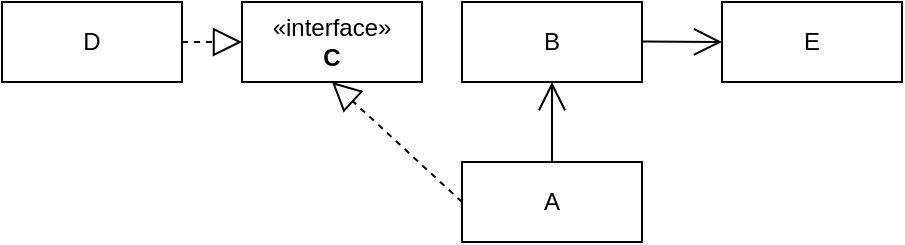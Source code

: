 <mxfile version="25.0.3" pages="5">
  <diagram name="第 1 页" id="Sv9o-haVF2R7CprZ8iuV">
    <mxGraphModel dx="500" dy="311" grid="1" gridSize="10" guides="1" tooltips="1" connect="1" arrows="1" fold="1" page="1" pageScale="1" pageWidth="827" pageHeight="1169" math="0" shadow="0">
      <root>
        <mxCell id="0" />
        <mxCell id="1" parent="0" />
        <mxCell id="qvFZHB3GP7LvdW-2bCcP-1" value="A" style="html=1;whiteSpace=wrap;" vertex="1" parent="1">
          <mxGeometry x="360" y="260" width="90" height="40" as="geometry" />
        </mxCell>
        <mxCell id="qvFZHB3GP7LvdW-2bCcP-2" value="B" style="html=1;whiteSpace=wrap;" vertex="1" parent="1">
          <mxGeometry x="360" y="180" width="90" height="40" as="geometry" />
        </mxCell>
        <mxCell id="qvFZHB3GP7LvdW-2bCcP-4" value="D" style="html=1;whiteSpace=wrap;" vertex="1" parent="1">
          <mxGeometry x="130" y="180" width="90" height="40" as="geometry" />
        </mxCell>
        <mxCell id="qvFZHB3GP7LvdW-2bCcP-5" value="E" style="html=1;whiteSpace=wrap;" vertex="1" parent="1">
          <mxGeometry x="490" y="180" width="90" height="40" as="geometry" />
        </mxCell>
        <mxCell id="qvFZHB3GP7LvdW-2bCcP-6" value="" style="endArrow=open;endFill=1;endSize=12;html=1;rounded=0;exitX=0.5;exitY=0;exitDx=0;exitDy=0;entryX=0.5;entryY=1;entryDx=0;entryDy=0;" edge="1" parent="1" source="qvFZHB3GP7LvdW-2bCcP-1" target="qvFZHB3GP7LvdW-2bCcP-2">
          <mxGeometry width="160" relative="1" as="geometry">
            <mxPoint x="400" y="290" as="sourcePoint" />
            <mxPoint x="560" y="290" as="targetPoint" />
          </mxGeometry>
        </mxCell>
        <mxCell id="qvFZHB3GP7LvdW-2bCcP-9" value="«interface»&lt;br&gt;&lt;b&gt;C&lt;/b&gt;" style="html=1;whiteSpace=wrap;" vertex="1" parent="1">
          <mxGeometry x="250" y="180" width="90" height="40" as="geometry" />
        </mxCell>
        <mxCell id="qvFZHB3GP7LvdW-2bCcP-13" value="" style="endArrow=block;dashed=1;endFill=0;endSize=12;html=1;rounded=0;exitX=0;exitY=0.5;exitDx=0;exitDy=0;entryX=0.5;entryY=1;entryDx=0;entryDy=0;" edge="1" parent="1" source="qvFZHB3GP7LvdW-2bCcP-1" target="qvFZHB3GP7LvdW-2bCcP-9">
          <mxGeometry width="160" relative="1" as="geometry">
            <mxPoint x="370" y="290" as="sourcePoint" />
            <mxPoint x="530" y="290" as="targetPoint" />
          </mxGeometry>
        </mxCell>
        <mxCell id="qvFZHB3GP7LvdW-2bCcP-14" value="" style="endArrow=block;dashed=1;endFill=0;endSize=12;html=1;rounded=0;exitX=1;exitY=0.5;exitDx=0;exitDy=0;entryX=0;entryY=0.5;entryDx=0;entryDy=0;" edge="1" parent="1" source="qvFZHB3GP7LvdW-2bCcP-4" target="qvFZHB3GP7LvdW-2bCcP-9">
          <mxGeometry width="160" relative="1" as="geometry">
            <mxPoint x="310" y="290" as="sourcePoint" />
            <mxPoint x="470" y="290" as="targetPoint" />
          </mxGeometry>
        </mxCell>
        <mxCell id="uqn-X65x__MZn0ZDA7uv-1" value="" style="endArrow=open;endFill=1;endSize=12;html=1;rounded=0;" edge="1" parent="1">
          <mxGeometry width="160" relative="1" as="geometry">
            <mxPoint x="450" y="199.76" as="sourcePoint" />
            <mxPoint x="490" y="200" as="targetPoint" />
          </mxGeometry>
        </mxCell>
      </root>
    </mxGraphModel>
  </diagram>
  <diagram id="Yasw_smFAlLCrIBk8Tur" name="第 2 页">
    <mxGraphModel dx="875" dy="544" grid="1" gridSize="10" guides="1" tooltips="1" connect="1" arrows="1" fold="1" page="1" pageScale="1" pageWidth="827" pageHeight="1169" math="0" shadow="0">
      <root>
        <mxCell id="0" />
        <mxCell id="1" parent="0" />
        <mxCell id="do8Joph9C25-5lorL9P2-1" value="CargoPlane" style="html=1;whiteSpace=wrap;" vertex="1" parent="1">
          <mxGeometry x="50" y="220" width="100" height="40" as="geometry" />
        </mxCell>
        <mxCell id="do8Joph9C25-5lorL9P2-2" value="Pallet" style="html=1;whiteSpace=wrap;" vertex="1" parent="1">
          <mxGeometry x="210" y="220" width="100" height="40" as="geometry" />
        </mxCell>
        <mxCell id="do8Joph9C25-5lorL9P2-3" value="Box" style="html=1;whiteSpace=wrap;" vertex="1" parent="1">
          <mxGeometry x="370" y="220" width="100" height="40" as="geometry" />
        </mxCell>
        <mxCell id="do8Joph9C25-5lorL9P2-4" value="Item" style="html=1;whiteSpace=wrap;" vertex="1" parent="1">
          <mxGeometry x="530" y="220" width="100" height="40" as="geometry" />
        </mxCell>
        <mxCell id="do8Joph9C25-5lorL9P2-7" value="" style="endArrow=diamondThin;endFill=0;endSize=24;html=1;rounded=0;entryX=1;entryY=0.5;entryDx=0;entryDy=0;exitX=0;exitY=0.5;exitDx=0;exitDy=0;" edge="1" parent="1" source="do8Joph9C25-5lorL9P2-2" target="do8Joph9C25-5lorL9P2-1">
          <mxGeometry width="160" relative="1" as="geometry">
            <mxPoint x="290" y="249.17" as="sourcePoint" />
            <mxPoint x="450" y="249.17" as="targetPoint" />
          </mxGeometry>
        </mxCell>
        <mxCell id="do8Joph9C25-5lorL9P2-9" value="" style="endArrow=diamondThin;endFill=0;endSize=24;html=1;rounded=0;entryX=1;entryY=0.5;entryDx=0;entryDy=0;exitX=0;exitY=0.5;exitDx=0;exitDy=0;" edge="1" parent="1">
          <mxGeometry width="160" relative="1" as="geometry">
            <mxPoint x="370" y="239.58" as="sourcePoint" />
            <mxPoint x="310" y="239.58" as="targetPoint" />
          </mxGeometry>
        </mxCell>
        <mxCell id="do8Joph9C25-5lorL9P2-10" value="" style="endArrow=open;html=1;endSize=12;startArrow=diamondThin;startSize=14;startFill=0;edgeStyle=orthogonalEdgeStyle;align=left;verticalAlign=bottom;rounded=0;" edge="1" parent="1">
          <mxGeometry x="-1" y="3" relative="1" as="geometry">
            <mxPoint x="470" y="239.58" as="sourcePoint" />
            <mxPoint x="530" y="240" as="targetPoint" />
          </mxGeometry>
        </mxCell>
        <mxCell id="yqrc-gmdzIxxFGoob4UQ-3" value="(1..*)" style="edgeLabel;html=1;align=center;verticalAlign=middle;resizable=0;points=[];" vertex="1" connectable="0" parent="do8Joph9C25-5lorL9P2-10">
          <mxGeometry x="-0.965" y="16" relative="1" as="geometry">
            <mxPoint x="9" y="-4" as="offset" />
          </mxGeometry>
        </mxCell>
        <mxCell id="do8Joph9C25-5lorL9P2-11" value="Part" style="html=1;whiteSpace=wrap;" vertex="1" parent="1">
          <mxGeometry x="50" y="310" width="100" height="40" as="geometry" />
        </mxCell>
        <mxCell id="yqrc-gmdzIxxFGoob4UQ-1" value="(0..*)" style="text;html=1;align=center;verticalAlign=middle;resizable=0;points=[];autosize=1;strokeColor=none;fillColor=none;" vertex="1" parent="1">
          <mxGeometry x="140" y="208" width="50" height="30" as="geometry" />
        </mxCell>
        <mxCell id="yqrc-gmdzIxxFGoob4UQ-2" value="(0..*)" style="text;html=1;align=center;verticalAlign=middle;resizable=0;points=[];autosize=1;strokeColor=none;fillColor=none;" vertex="1" parent="1">
          <mxGeometry x="300" y="200" width="50" height="30" as="geometry" />
        </mxCell>
        <mxCell id="yqrc-gmdzIxxFGoob4UQ-5" value="&lt;span style=&quot;text-align: center;&quot;&gt;(1..*)&lt;/span&gt;" style="endArrow=open;html=1;endSize=12;startArrow=diamondThin;startSize=14;startFill=1;edgeStyle=orthogonalEdgeStyle;align=left;verticalAlign=bottom;rounded=0;exitX=0.5;exitY=1;exitDx=0;exitDy=0;entryX=0.5;entryY=0;entryDx=0;entryDy=0;" edge="1" parent="1" source="do8Joph9C25-5lorL9P2-1" target="do8Joph9C25-5lorL9P2-11">
          <mxGeometry x="-1" y="3" relative="1" as="geometry">
            <mxPoint x="310" y="320" as="sourcePoint" />
            <mxPoint x="100" y="300" as="targetPoint" />
            <Array as="points" />
          </mxGeometry>
        </mxCell>
        <mxCell id="yqrc-gmdzIxxFGoob4UQ-6" value="part number" style="text;html=1;align=center;verticalAlign=middle;resizable=0;points=[];autosize=1;strokeColor=none;fillColor=none;" vertex="1" parent="1">
          <mxGeometry x="455" y="238" width="90" height="30" as="geometry" />
        </mxCell>
      </root>
    </mxGraphModel>
  </diagram>
  <diagram id="J0GUND8_NFLsN2NMe5Oh" name="第 3 页">
    <mxGraphModel dx="724" dy="450" grid="1" gridSize="10" guides="1" tooltips="1" connect="1" arrows="1" fold="1" page="1" pageScale="1" pageWidth="827" pageHeight="1169" math="0" shadow="0">
      <root>
        <mxCell id="0" />
        <mxCell id="1" parent="0" />
        <mxCell id="eyrtP7PWx2iI0cR7Nu4C-2" value="University" style="html=1;whiteSpace=wrap;" vertex="1" parent="1">
          <mxGeometry x="314" y="260" width="100" height="50" as="geometry" />
        </mxCell>
        <mxCell id="eyrtP7PWx2iI0cR7Nu4C-3" value="Unit" style="html=1;whiteSpace=wrap;" vertex="1" parent="1">
          <mxGeometry x="314" y="360" width="100" height="50" as="geometry" />
        </mxCell>
        <mxCell id="eyrtP7PWx2iI0cR7Nu4C-4" value="AddressBook" style="html=1;whiteSpace=wrap;" vertex="1" parent="1">
          <mxGeometry x="314" y="460" width="100" height="50" as="geometry" />
        </mxCell>
        <mxCell id="b41cEDTIarg4n9Pjkb47-9" value="" style="endArrow=diamondThin;endFill=1;endSize=24;html=1;rounded=0;exitX=0.5;exitY=0;exitDx=0;exitDy=0;" edge="1" parent="1" source="eyrtP7PWx2iI0cR7Nu4C-4" target="eyrtP7PWx2iI0cR7Nu4C-3">
          <mxGeometry width="160" relative="1" as="geometry">
            <mxPoint x="300" y="400" as="sourcePoint" />
            <mxPoint x="460" y="400" as="targetPoint" />
          </mxGeometry>
        </mxCell>
        <mxCell id="b41cEDTIarg4n9Pjkb47-11" value="" style="endArrow=diamondThin;endFill=1;endSize=24;html=1;rounded=0;exitX=0.5;exitY=0;exitDx=0;exitDy=0;" edge="1" parent="1">
          <mxGeometry width="160" relative="1" as="geometry">
            <mxPoint x="363.66" y="360" as="sourcePoint" />
            <mxPoint x="363.66" y="310" as="targetPoint" />
          </mxGeometry>
        </mxCell>
        <mxCell id="b41cEDTIarg4n9Pjkb47-12" value="(1..*)" style="text;html=1;align=center;verticalAlign=middle;resizable=0;points=[];autosize=1;strokeColor=none;fillColor=none;" vertex="1" parent="1">
          <mxGeometry x="364" y="310" width="50" height="30" as="geometry" />
        </mxCell>
        <mxCell id="b41cEDTIarg4n9Pjkb47-13" value="(1..1)" style="text;html=1;align=center;verticalAlign=middle;resizable=0;points=[];autosize=1;strokeColor=none;fillColor=none;" vertex="1" parent="1">
          <mxGeometry x="364" y="408" width="50" height="30" as="geometry" />
        </mxCell>
        <mxCell id="aVzruIwpDYPAywvHVLfk-1" value="(0..*)" style="endArrow=open;html=1;endSize=12;startArrow=diamondThin;startSize=14;startFill=0;edgeStyle=orthogonalEdgeStyle;align=left;verticalAlign=bottom;rounded=0;" edge="1" parent="1">
          <mxGeometry x="-1" y="3" relative="1" as="geometry">
            <mxPoint x="414" y="390" as="sourcePoint" />
            <mxPoint x="470" y="390" as="targetPoint" />
          </mxGeometry>
        </mxCell>
        <mxCell id="aVzruIwpDYPAywvHVLfk-2" value="[ Faculty | Student | Staff ]" style="text;html=1;align=center;verticalAlign=middle;resizable=0;points=[];autosize=1;strokeColor=none;fillColor=none;" vertex="1" parent="1">
          <mxGeometry x="470" y="370" width="160" height="30" as="geometry" />
        </mxCell>
        <mxCell id="aVzruIwpDYPAywvHVLfk-3" value="(0..*)" style="endArrow=open;html=1;endSize=12;startArrow=diamondThin;startSize=14;startFill=0;edgeStyle=orthogonalEdgeStyle;align=left;verticalAlign=bottom;rounded=0;" edge="1" parent="1">
          <mxGeometry x="-1" y="3" relative="1" as="geometry">
            <mxPoint x="414" y="484.66" as="sourcePoint" />
            <mxPoint x="470" y="484.66" as="targetPoint" />
          </mxGeometry>
        </mxCell>
        <mxCell id="aVzruIwpDYPAywvHVLfk-4" value="Entry" style="text;html=1;align=center;verticalAlign=middle;resizable=0;points=[];autosize=1;strokeColor=none;fillColor=none;" vertex="1" parent="1">
          <mxGeometry x="470" y="470" width="50" height="30" as="geometry" />
        </mxCell>
        <mxCell id="aVzruIwpDYPAywvHVLfk-5" value="&lt;div&gt;Entry&amp;nbsp; ── (search by lastName or UniversityId)&lt;/div&gt;&lt;div&gt;&lt;br&gt;&lt;/div&gt;" style="text;html=1;align=center;verticalAlign=middle;resizable=0;points=[];autosize=1;strokeColor=none;fillColor=none;" vertex="1" parent="1">
          <mxGeometry x="450" y="510" width="270" height="40" as="geometry" />
        </mxCell>
        <mxCell id="aVzruIwpDYPAywvHVLfk-6" value="Faculty" style="text;html=1;align=center;verticalAlign=middle;resizable=0;points=[];autosize=1;strokeColor=none;fillColor=none;" vertex="1" parent="1">
          <mxGeometry x="220" y="558" width="60" height="30" as="geometry" />
        </mxCell>
        <mxCell id="fpHqNAd6Dff4wvSHIraU-1" value="" style="endArrow=block;dashed=1;endFill=0;endSize=12;html=1;rounded=0;exitX=0.966;exitY=0.598;exitDx=0;exitDy=0;exitPerimeter=0;" edge="1" parent="1" target="fpHqNAd6Dff4wvSHIraU-2">
          <mxGeometry width="160" relative="1" as="geometry">
            <mxPoint x="280.0" y="572.66" as="sourcePoint" />
            <mxPoint x="322.04" y="572.72" as="targetPoint" />
          </mxGeometry>
        </mxCell>
        <mxCell id="fpHqNAd6Dff4wvSHIraU-2" value="Student" style="text;html=1;align=center;verticalAlign=middle;resizable=0;points=[];autosize=1;strokeColor=none;fillColor=none;" vertex="1" parent="1">
          <mxGeometry x="334" y="558" width="60" height="30" as="geometry" />
        </mxCell>
        <mxCell id="fpHqNAd6Dff4wvSHIraU-3" value="(0..*)" style="text;whiteSpace=wrap;html=1;" vertex="1" parent="1">
          <mxGeometry x="280" y="548" width="60" height="40" as="geometry" />
        </mxCell>
      </root>
    </mxGraphModel>
  </diagram>
  <diagram id="gBCHvxULvK8HAyGwh64l" name="第 4 页">
    <mxGraphModel dx="1994" dy="726" grid="1" gridSize="10" guides="1" tooltips="1" connect="1" arrows="1" fold="1" page="1" pageScale="1" pageWidth="827" pageHeight="1169" math="0" shadow="0">
      <root>
        <mxCell id="0" />
        <mxCell id="1" parent="0" />
        <mxCell id="TaatviVAItFqC_jSMe_Q-2" value="Animal" style="swimlane;fontStyle=0;childLayout=stackLayout;horizontal=1;startSize=26;fillColor=none;horizontalStack=0;resizeParent=1;resizeParentMax=0;resizeLast=0;collapsible=1;marginBottom=0;whiteSpace=wrap;html=1;" vertex="1" parent="1">
          <mxGeometry x="340" y="120" width="140" height="104" as="geometry" />
        </mxCell>
        <mxCell id="TaatviVAItFqC_jSMe_Q-3" value="sleep()" style="text;strokeColor=none;fillColor=none;align=left;verticalAlign=top;spacingLeft=4;spacingRight=4;overflow=hidden;rotatable=0;points=[[0,0.5],[1,0.5]];portConstraint=eastwest;whiteSpace=wrap;html=1;" vertex="1" parent="TaatviVAItFqC_jSMe_Q-2">
          <mxGeometry y="26" width="140" height="26" as="geometry" />
        </mxCell>
        <mxCell id="TaatviVAItFqC_jSMe_Q-4" value="play()" style="text;strokeColor=none;fillColor=none;align=left;verticalAlign=top;spacingLeft=4;spacingRight=4;overflow=hidden;rotatable=0;points=[[0,0.5],[1,0.5]];portConstraint=eastwest;whiteSpace=wrap;html=1;" vertex="1" parent="TaatviVAItFqC_jSMe_Q-2">
          <mxGeometry y="52" width="140" height="26" as="geometry" />
        </mxCell>
        <mxCell id="TaatviVAItFqC_jSMe_Q-5" value="takeForWalk()" style="text;strokeColor=none;fillColor=none;align=left;verticalAlign=top;spacingLeft=4;spacingRight=4;overflow=hidden;rotatable=0;points=[[0,0.5],[1,0.5]];portConstraint=eastwest;whiteSpace=wrap;html=1;" vertex="1" parent="TaatviVAItFqC_jSMe_Q-2">
          <mxGeometry y="78" width="140" height="26" as="geometry" />
        </mxCell>
        <mxCell id="TaatviVAItFqC_jSMe_Q-6" value="Pachyderm" style="swimlane;fontStyle=0;childLayout=stackLayout;horizontal=1;startSize=26;fillColor=none;horizontalStack=0;resizeParent=1;resizeParentMax=0;resizeLast=0;collapsible=1;marginBottom=0;whiteSpace=wrap;html=1;" vertex="1" parent="1">
          <mxGeometry x="130" y="280" width="140" height="52" as="geometry" />
        </mxCell>
        <mxCell id="TaatviVAItFqC_jSMe_Q-7" value="roam()" style="text;strokeColor=none;fillColor=none;align=left;verticalAlign=top;spacingLeft=4;spacingRight=4;overflow=hidden;rotatable=0;points=[[0,0.5],[1,0.5]];portConstraint=eastwest;whiteSpace=wrap;html=1;" vertex="1" parent="TaatviVAItFqC_jSMe_Q-6">
          <mxGeometry y="26" width="140" height="26" as="geometry" />
        </mxCell>
        <mxCell id="TaatviVAItFqC_jSMe_Q-10" value="Feline" style="swimlane;fontStyle=0;childLayout=stackLayout;horizontal=1;startSize=26;fillColor=none;horizontalStack=0;resizeParent=1;resizeParentMax=0;resizeLast=0;collapsible=1;marginBottom=0;whiteSpace=wrap;html=1;" vertex="1" parent="1">
          <mxGeometry x="340" y="280" width="140" height="52" as="geometry" />
        </mxCell>
        <mxCell id="TaatviVAItFqC_jSMe_Q-11" value="roam()" style="text;strokeColor=none;fillColor=none;align=left;verticalAlign=top;spacingLeft=4;spacingRight=4;overflow=hidden;rotatable=0;points=[[0,0.5],[1,0.5]];portConstraint=eastwest;whiteSpace=wrap;html=1;" vertex="1" parent="TaatviVAItFqC_jSMe_Q-10">
          <mxGeometry y="26" width="140" height="26" as="geometry" />
        </mxCell>
        <mxCell id="TaatviVAItFqC_jSMe_Q-12" value="Canine" style="swimlane;fontStyle=0;childLayout=stackLayout;horizontal=1;startSize=26;fillColor=none;horizontalStack=0;resizeParent=1;resizeParentMax=0;resizeLast=0;collapsible=1;marginBottom=0;whiteSpace=wrap;html=1;" vertex="1" parent="1">
          <mxGeometry x="590" y="280" width="140" height="52" as="geometry" />
        </mxCell>
        <mxCell id="TaatviVAItFqC_jSMe_Q-13" value="roam()" style="text;strokeColor=none;fillColor=none;align=left;verticalAlign=top;spacingLeft=4;spacingRight=4;overflow=hidden;rotatable=0;points=[[0,0.5],[1,0.5]];portConstraint=eastwest;whiteSpace=wrap;html=1;" vertex="1" parent="TaatviVAItFqC_jSMe_Q-12">
          <mxGeometry y="26" width="140" height="26" as="geometry" />
        </mxCell>
        <mxCell id="HFvrydmGuC6GJipbI0SV-1" value="" style="endArrow=open;endFill=1;endSize=12;html=1;rounded=0;exitX=0.44;exitY=-0.027;exitDx=0;exitDy=0;exitPerimeter=0;entryX=0.38;entryY=1.008;entryDx=0;entryDy=0;entryPerimeter=0;" edge="1" parent="1" source="TaatviVAItFqC_jSMe_Q-6" target="TaatviVAItFqC_jSMe_Q-5">
          <mxGeometry width="160" relative="1" as="geometry">
            <mxPoint x="330" y="340" as="sourcePoint" />
            <mxPoint x="490" y="340" as="targetPoint" />
          </mxGeometry>
        </mxCell>
        <mxCell id="HFvrydmGuC6GJipbI0SV-3" value="" style="endArrow=open;endFill=1;endSize=12;html=1;rounded=0;exitX=0.5;exitY=0;exitDx=0;exitDy=0;entryX=0.5;entryY=0.977;entryDx=0;entryDy=0;entryPerimeter=0;" edge="1" parent="1" source="TaatviVAItFqC_jSMe_Q-10" target="TaatviVAItFqC_jSMe_Q-5">
          <mxGeometry width="160" relative="1" as="geometry">
            <mxPoint x="330" y="340" as="sourcePoint" />
            <mxPoint x="490" y="340" as="targetPoint" />
          </mxGeometry>
        </mxCell>
        <mxCell id="HFvrydmGuC6GJipbI0SV-4" value="" style="endArrow=open;endFill=1;endSize=12;html=1;rounded=0;exitX=0.5;exitY=0;exitDx=0;exitDy=0;entryX=0.557;entryY=1.038;entryDx=0;entryDy=0;entryPerimeter=0;" edge="1" parent="1" source="TaatviVAItFqC_jSMe_Q-12" target="TaatviVAItFqC_jSMe_Q-5">
          <mxGeometry width="160" relative="1" as="geometry">
            <mxPoint x="330" y="340" as="sourcePoint" />
            <mxPoint x="490" y="340" as="targetPoint" />
          </mxGeometry>
        </mxCell>
        <mxCell id="HFvrydmGuC6GJipbI0SV-5" value="Hippo" style="swimlane;fontStyle=0;childLayout=stackLayout;horizontal=1;startSize=26;fillColor=none;horizontalStack=0;resizeParent=1;resizeParentMax=0;resizeLast=0;collapsible=1;marginBottom=0;whiteSpace=wrap;html=1;" vertex="1" parent="1">
          <mxGeometry x="-60" y="390" width="140" height="52" as="geometry" />
        </mxCell>
        <mxCell id="HFvrydmGuC6GJipbI0SV-6" value="makeNoise()" style="text;strokeColor=none;fillColor=none;align=left;verticalAlign=top;spacingLeft=4;spacingRight=4;overflow=hidden;rotatable=0;points=[[0,0.5],[1,0.5]];portConstraint=eastwest;whiteSpace=wrap;html=1;" vertex="1" parent="HFvrydmGuC6GJipbI0SV-5">
          <mxGeometry y="26" width="140" height="26" as="geometry" />
        </mxCell>
        <mxCell id="HFvrydmGuC6GJipbI0SV-9" value="Elephant" style="swimlane;fontStyle=0;childLayout=stackLayout;horizontal=1;startSize=26;fillColor=none;horizontalStack=0;resizeParent=1;resizeParentMax=0;resizeLast=0;collapsible=1;marginBottom=0;whiteSpace=wrap;html=1;" vertex="1" parent="1">
          <mxGeometry x="10" y="480" width="140" height="52" as="geometry" />
        </mxCell>
        <mxCell id="HFvrydmGuC6GJipbI0SV-10" value="makeNoise()" style="text;strokeColor=none;fillColor=none;align=left;verticalAlign=top;spacingLeft=4;spacingRight=4;overflow=hidden;rotatable=0;points=[[0,0.5],[1,0.5]];portConstraint=eastwest;whiteSpace=wrap;html=1;" vertex="1" parent="HFvrydmGuC6GJipbI0SV-9">
          <mxGeometry y="26" width="140" height="26" as="geometry" />
        </mxCell>
        <mxCell id="HFvrydmGuC6GJipbI0SV-11" value="Rhino" style="swimlane;fontStyle=0;childLayout=stackLayout;horizontal=1;startSize=26;fillColor=none;horizontalStack=0;resizeParent=1;resizeParentMax=0;resizeLast=0;collapsible=1;marginBottom=0;whiteSpace=wrap;html=1;" vertex="1" parent="1">
          <mxGeometry x="150" y="410" width="140" height="52" as="geometry" />
        </mxCell>
        <mxCell id="HFvrydmGuC6GJipbI0SV-12" value="makeNoise()" style="text;strokeColor=none;fillColor=none;align=left;verticalAlign=top;spacingLeft=4;spacingRight=4;overflow=hidden;rotatable=0;points=[[0,0.5],[1,0.5]];portConstraint=eastwest;whiteSpace=wrap;html=1;" vertex="1" parent="HFvrydmGuC6GJipbI0SV-11">
          <mxGeometry y="26" width="140" height="26" as="geometry" />
        </mxCell>
        <mxCell id="HFvrydmGuC6GJipbI0SV-13" value="" style="endArrow=open;endFill=1;endSize=12;html=1;rounded=0;exitX=0.45;exitY=-0.05;exitDx=0;exitDy=0;exitPerimeter=0;entryX=0.424;entryY=1.162;entryDx=0;entryDy=0;entryPerimeter=0;" edge="1" parent="1" source="HFvrydmGuC6GJipbI0SV-5" target="TaatviVAItFqC_jSMe_Q-7">
          <mxGeometry width="160" relative="1" as="geometry">
            <mxPoint x="330" y="340" as="sourcePoint" />
            <mxPoint x="490" y="340" as="targetPoint" />
          </mxGeometry>
        </mxCell>
        <mxCell id="HFvrydmGuC6GJipbI0SV-14" value="" style="endArrow=open;endFill=1;endSize=12;html=1;rounded=0;exitX=0.5;exitY=0;exitDx=0;exitDy=0;entryX=0.419;entryY=0.854;entryDx=0;entryDy=0;entryPerimeter=0;" edge="1" parent="1" source="HFvrydmGuC6GJipbI0SV-9" target="TaatviVAItFqC_jSMe_Q-7">
          <mxGeometry width="160" relative="1" as="geometry">
            <mxPoint x="330" y="340" as="sourcePoint" />
            <mxPoint x="180" y="340" as="targetPoint" />
          </mxGeometry>
        </mxCell>
        <mxCell id="HFvrydmGuC6GJipbI0SV-15" value="" style="endArrow=open;endFill=1;endSize=12;html=1;rounded=0;exitX=0.396;exitY=-0.035;exitDx=0;exitDy=0;exitPerimeter=0;" edge="1" parent="1" source="HFvrydmGuC6GJipbI0SV-11">
          <mxGeometry width="160" relative="1" as="geometry">
            <mxPoint x="330" y="340" as="sourcePoint" />
            <mxPoint x="190" y="330" as="targetPoint" />
          </mxGeometry>
        </mxCell>
        <mxCell id="HFvrydmGuC6GJipbI0SV-16" value="Tiger" style="swimlane;fontStyle=0;childLayout=stackLayout;horizontal=1;startSize=26;fillColor=none;horizontalStack=0;resizeParent=1;resizeParentMax=0;resizeLast=0;collapsible=1;marginBottom=0;whiteSpace=wrap;html=1;" vertex="1" parent="1">
          <mxGeometry x="260" y="490" width="140" height="52" as="geometry" />
        </mxCell>
        <mxCell id="HFvrydmGuC6GJipbI0SV-17" value="makeNoise()" style="text;strokeColor=none;fillColor=none;align=left;verticalAlign=top;spacingLeft=4;spacingRight=4;overflow=hidden;rotatable=0;points=[[0,0.5],[1,0.5]];portConstraint=eastwest;whiteSpace=wrap;html=1;" vertex="1" parent="HFvrydmGuC6GJipbI0SV-16">
          <mxGeometry y="26" width="140" height="26" as="geometry" />
        </mxCell>
        <mxCell id="HFvrydmGuC6GJipbI0SV-18" value="Lion" style="swimlane;fontStyle=0;childLayout=stackLayout;horizontal=1;startSize=26;fillColor=none;horizontalStack=0;resizeParent=1;resizeParentMax=0;resizeLast=0;collapsible=1;marginBottom=0;whiteSpace=wrap;html=1;" vertex="1" parent="1">
          <mxGeometry x="380" y="420" width="140" height="52" as="geometry" />
        </mxCell>
        <mxCell id="HFvrydmGuC6GJipbI0SV-19" value="makeNoise()" style="text;strokeColor=none;fillColor=none;align=left;verticalAlign=top;spacingLeft=4;spacingRight=4;overflow=hidden;rotatable=0;points=[[0,0.5],[1,0.5]];portConstraint=eastwest;whiteSpace=wrap;html=1;" vertex="1" parent="HFvrydmGuC6GJipbI0SV-18">
          <mxGeometry y="26" width="140" height="26" as="geometry" />
        </mxCell>
        <mxCell id="HFvrydmGuC6GJipbI0SV-20" value="Cat" style="swimlane;fontStyle=0;childLayout=stackLayout;horizontal=1;startSize=26;fillColor=none;horizontalStack=0;resizeParent=1;resizeParentMax=0;resizeLast=0;collapsible=1;marginBottom=0;whiteSpace=wrap;html=1;" vertex="1" parent="1">
          <mxGeometry x="500" y="490" width="140" height="52" as="geometry" />
        </mxCell>
        <mxCell id="HFvrydmGuC6GJipbI0SV-21" value="makeNoise()" style="text;strokeColor=none;fillColor=none;align=left;verticalAlign=top;spacingLeft=4;spacingRight=4;overflow=hidden;rotatable=0;points=[[0,0.5],[1,0.5]];portConstraint=eastwest;whiteSpace=wrap;html=1;" vertex="1" parent="HFvrydmGuC6GJipbI0SV-20">
          <mxGeometry y="26" width="140" height="26" as="geometry" />
        </mxCell>
        <mxCell id="HFvrydmGuC6GJipbI0SV-22" value="" style="endArrow=open;endFill=1;endSize=12;html=1;rounded=0;entryX=0.467;entryY=1.162;entryDx=0;entryDy=0;entryPerimeter=0;" edge="1" parent="1" target="TaatviVAItFqC_jSMe_Q-11">
          <mxGeometry width="160" relative="1" as="geometry">
            <mxPoint x="320" y="490" as="sourcePoint" />
            <mxPoint x="490" y="340" as="targetPoint" />
          </mxGeometry>
        </mxCell>
        <mxCell id="HFvrydmGuC6GJipbI0SV-23" value="" style="endArrow=open;endFill=1;endSize=12;html=1;rounded=0;exitX=0.416;exitY=-0.058;exitDx=0;exitDy=0;exitPerimeter=0;" edge="1" parent="1" source="HFvrydmGuC6GJipbI0SV-18">
          <mxGeometry width="160" relative="1" as="geometry">
            <mxPoint x="330" y="340" as="sourcePoint" />
            <mxPoint x="410" y="330" as="targetPoint" />
          </mxGeometry>
        </mxCell>
        <mxCell id="HFvrydmGuC6GJipbI0SV-24" value="" style="endArrow=open;endFill=1;endSize=12;html=1;rounded=0;exitX=0.5;exitY=0;exitDx=0;exitDy=0;" edge="1" parent="1" source="HFvrydmGuC6GJipbI0SV-20">
          <mxGeometry width="160" relative="1" as="geometry">
            <mxPoint x="330" y="340" as="sourcePoint" />
            <mxPoint x="420" y="340" as="targetPoint" />
          </mxGeometry>
        </mxCell>
        <mxCell id="HFvrydmGuC6GJipbI0SV-25" value="Wolf" style="swimlane;fontStyle=0;childLayout=stackLayout;horizontal=1;startSize=26;fillColor=none;horizontalStack=0;resizeParent=1;resizeParentMax=0;resizeLast=0;collapsible=1;marginBottom=0;whiteSpace=wrap;html=1;" vertex="1" parent="1">
          <mxGeometry x="550" y="390" width="140" height="52" as="geometry" />
        </mxCell>
        <mxCell id="HFvrydmGuC6GJipbI0SV-26" value="makeNoise()" style="text;strokeColor=none;fillColor=none;align=left;verticalAlign=top;spacingLeft=4;spacingRight=4;overflow=hidden;rotatable=0;points=[[0,0.5],[1,0.5]];portConstraint=eastwest;whiteSpace=wrap;html=1;" vertex="1" parent="HFvrydmGuC6GJipbI0SV-25">
          <mxGeometry y="26" width="140" height="26" as="geometry" />
        </mxCell>
        <mxCell id="HFvrydmGuC6GJipbI0SV-27" value="Dog" style="swimlane;fontStyle=0;childLayout=stackLayout;horizontal=1;startSize=26;fillColor=none;horizontalStack=0;resizeParent=1;resizeParentMax=0;resizeLast=0;collapsible=1;marginBottom=0;whiteSpace=wrap;html=1;" vertex="1" parent="1">
          <mxGeometry x="720" y="428" width="140" height="52" as="geometry" />
        </mxCell>
        <mxCell id="HFvrydmGuC6GJipbI0SV-28" value="makeNoise()" style="text;strokeColor=none;fillColor=none;align=left;verticalAlign=top;spacingLeft=4;spacingRight=4;overflow=hidden;rotatable=0;points=[[0,0.5],[1,0.5]];portConstraint=eastwest;whiteSpace=wrap;html=1;" vertex="1" parent="HFvrydmGuC6GJipbI0SV-27">
          <mxGeometry y="26" width="140" height="26" as="geometry" />
        </mxCell>
        <mxCell id="HFvrydmGuC6GJipbI0SV-29" value="" style="endArrow=open;endFill=1;endSize=12;html=1;rounded=0;exitX=0.5;exitY=0;exitDx=0;exitDy=0;entryX=0.459;entryY=1.069;entryDx=0;entryDy=0;entryPerimeter=0;" edge="1" parent="1" source="HFvrydmGuC6GJipbI0SV-25" target="TaatviVAItFqC_jSMe_Q-13">
          <mxGeometry width="160" relative="1" as="geometry">
            <mxPoint x="330" y="340" as="sourcePoint" />
            <mxPoint x="490" y="340" as="targetPoint" />
          </mxGeometry>
        </mxCell>
        <mxCell id="HFvrydmGuC6GJipbI0SV-30" value="" style="endArrow=open;endFill=1;endSize=12;html=1;rounded=0;exitX=0.456;exitY=-0.027;exitDx=0;exitDy=0;exitPerimeter=0;entryX=0.493;entryY=1.162;entryDx=0;entryDy=0;entryPerimeter=0;" edge="1" parent="1" source="HFvrydmGuC6GJipbI0SV-27" target="TaatviVAItFqC_jSMe_Q-13">
          <mxGeometry width="160" relative="1" as="geometry">
            <mxPoint x="330" y="340" as="sourcePoint" />
            <mxPoint x="490" y="340" as="targetPoint" />
          </mxGeometry>
        </mxCell>
      </root>
    </mxGraphModel>
  </diagram>
  <diagram id="v6w7q0rMFDOKHMkeX1nw" name="第 5 页">
    <mxGraphModel dx="1050" dy="653" grid="1" gridSize="10" guides="1" tooltips="1" connect="1" arrows="1" fold="1" page="1" pageScale="1" pageWidth="827" pageHeight="1169" math="0" shadow="0">
      <root>
        <mxCell id="0" />
        <mxCell id="1" parent="0" />
        <mxCell id="Bet7bIUid-jiXLrSmDMM-1" value="Animal" style="swimlane;fontStyle=0;childLayout=stackLayout;horizontal=1;startSize=26;fillColor=none;horizontalStack=0;resizeParent=1;resizeParentMax=0;resizeLast=0;collapsible=1;marginBottom=0;whiteSpace=wrap;html=1;" vertex="1" parent="1">
          <mxGeometry x="710" y="270" width="140" height="52" as="geometry" />
        </mxCell>
        <mxCell id="Bet7bIUid-jiXLrSmDMM-2" value="sleep()" style="text;strokeColor=none;fillColor=none;align=left;verticalAlign=top;spacingLeft=4;spacingRight=4;overflow=hidden;rotatable=0;points=[[0,0.5],[1,0.5]];portConstraint=eastwest;whiteSpace=wrap;html=1;" vertex="1" parent="Bet7bIUid-jiXLrSmDMM-1">
          <mxGeometry y="26" width="140" height="26" as="geometry" />
        </mxCell>
        <mxCell id="Bet7bIUid-jiXLrSmDMM-5" value="Pachyderm" style="swimlane;fontStyle=0;childLayout=stackLayout;horizontal=1;startSize=26;fillColor=none;horizontalStack=0;resizeParent=1;resizeParentMax=0;resizeLast=0;collapsible=1;marginBottom=0;whiteSpace=wrap;html=1;" vertex="1" parent="1">
          <mxGeometry x="490" y="380" width="140" height="52" as="geometry" />
        </mxCell>
        <mxCell id="Bet7bIUid-jiXLrSmDMM-6" value="roam()" style="text;strokeColor=none;fillColor=none;align=left;verticalAlign=top;spacingLeft=4;spacingRight=4;overflow=hidden;rotatable=0;points=[[0,0.5],[1,0.5]];portConstraint=eastwest;whiteSpace=wrap;html=1;" vertex="1" parent="Bet7bIUid-jiXLrSmDMM-5">
          <mxGeometry y="26" width="140" height="26" as="geometry" />
        </mxCell>
        <mxCell id="Bet7bIUid-jiXLrSmDMM-7" value="Feline" style="swimlane;fontStyle=0;childLayout=stackLayout;horizontal=1;startSize=26;fillColor=none;horizontalStack=0;resizeParent=1;resizeParentMax=0;resizeLast=0;collapsible=1;marginBottom=0;whiteSpace=wrap;html=1;" vertex="1" parent="1">
          <mxGeometry x="700" y="380" width="140" height="52" as="geometry" />
        </mxCell>
        <mxCell id="Bet7bIUid-jiXLrSmDMM-8" value="roam()" style="text;strokeColor=none;fillColor=none;align=left;verticalAlign=top;spacingLeft=4;spacingRight=4;overflow=hidden;rotatable=0;points=[[0,0.5],[1,0.5]];portConstraint=eastwest;whiteSpace=wrap;html=1;" vertex="1" parent="Bet7bIUid-jiXLrSmDMM-7">
          <mxGeometry y="26" width="140" height="26" as="geometry" />
        </mxCell>
        <mxCell id="Bet7bIUid-jiXLrSmDMM-9" value="Canine" style="swimlane;fontStyle=0;childLayout=stackLayout;horizontal=1;startSize=26;fillColor=none;horizontalStack=0;resizeParent=1;resizeParentMax=0;resizeLast=0;collapsible=1;marginBottom=0;whiteSpace=wrap;html=1;" vertex="1" parent="1">
          <mxGeometry x="950" y="380" width="140" height="52" as="geometry" />
        </mxCell>
        <mxCell id="Bet7bIUid-jiXLrSmDMM-10" value="roam()" style="text;strokeColor=none;fillColor=none;align=left;verticalAlign=top;spacingLeft=4;spacingRight=4;overflow=hidden;rotatable=0;points=[[0,0.5],[1,0.5]];portConstraint=eastwest;whiteSpace=wrap;html=1;" vertex="1" parent="Bet7bIUid-jiXLrSmDMM-9">
          <mxGeometry y="26" width="140" height="26" as="geometry" />
        </mxCell>
        <mxCell id="Bet7bIUid-jiXLrSmDMM-11" value="" style="endArrow=open;endFill=1;endSize=12;html=1;rounded=0;exitX=0.44;exitY=-0.027;exitDx=0;exitDy=0;exitPerimeter=0;entryX=0.38;entryY=1.008;entryDx=0;entryDy=0;entryPerimeter=0;" edge="1" parent="1" source="Bet7bIUid-jiXLrSmDMM-5">
          <mxGeometry width="160" relative="1" as="geometry">
            <mxPoint x="690" y="440" as="sourcePoint" />
            <mxPoint x="753.2" y="324.208" as="targetPoint" />
          </mxGeometry>
        </mxCell>
        <mxCell id="Bet7bIUid-jiXLrSmDMM-12" value="" style="endArrow=open;endFill=1;endSize=12;html=1;rounded=0;exitX=0.5;exitY=0;exitDx=0;exitDy=0;entryX=0.5;entryY=0.977;entryDx=0;entryDy=0;entryPerimeter=0;" edge="1" parent="1" source="Bet7bIUid-jiXLrSmDMM-7">
          <mxGeometry width="160" relative="1" as="geometry">
            <mxPoint x="690" y="440" as="sourcePoint" />
            <mxPoint x="770" y="323.402" as="targetPoint" />
          </mxGeometry>
        </mxCell>
        <mxCell id="Bet7bIUid-jiXLrSmDMM-13" value="" style="endArrow=open;endFill=1;endSize=12;html=1;rounded=0;exitX=0.5;exitY=0;exitDx=0;exitDy=0;entryX=0.557;entryY=1.038;entryDx=0;entryDy=0;entryPerimeter=0;" edge="1" parent="1" source="Bet7bIUid-jiXLrSmDMM-9">
          <mxGeometry width="160" relative="1" as="geometry">
            <mxPoint x="690" y="440" as="sourcePoint" />
            <mxPoint x="777.98" y="324.988" as="targetPoint" />
          </mxGeometry>
        </mxCell>
        <mxCell id="Bet7bIUid-jiXLrSmDMM-14" value="Hippo" style="swimlane;fontStyle=0;childLayout=stackLayout;horizontal=1;startSize=26;fillColor=none;horizontalStack=0;resizeParent=1;resizeParentMax=0;resizeLast=0;collapsible=1;marginBottom=0;whiteSpace=wrap;html=1;" vertex="1" parent="1">
          <mxGeometry x="300" y="490" width="140" height="52" as="geometry" />
        </mxCell>
        <mxCell id="Bet7bIUid-jiXLrSmDMM-15" value="makeNoise()" style="text;strokeColor=none;fillColor=none;align=left;verticalAlign=top;spacingLeft=4;spacingRight=4;overflow=hidden;rotatable=0;points=[[0,0.5],[1,0.5]];portConstraint=eastwest;whiteSpace=wrap;html=1;" vertex="1" parent="Bet7bIUid-jiXLrSmDMM-14">
          <mxGeometry y="26" width="140" height="26" as="geometry" />
        </mxCell>
        <mxCell id="Bet7bIUid-jiXLrSmDMM-16" value="Elephant" style="swimlane;fontStyle=0;childLayout=stackLayout;horizontal=1;startSize=26;fillColor=none;horizontalStack=0;resizeParent=1;resizeParentMax=0;resizeLast=0;collapsible=1;marginBottom=0;whiteSpace=wrap;html=1;" vertex="1" parent="1">
          <mxGeometry x="370" y="580" width="140" height="52" as="geometry" />
        </mxCell>
        <mxCell id="Bet7bIUid-jiXLrSmDMM-17" value="makeNoise()" style="text;strokeColor=none;fillColor=none;align=left;verticalAlign=top;spacingLeft=4;spacingRight=4;overflow=hidden;rotatable=0;points=[[0,0.5],[1,0.5]];portConstraint=eastwest;whiteSpace=wrap;html=1;" vertex="1" parent="Bet7bIUid-jiXLrSmDMM-16">
          <mxGeometry y="26" width="140" height="26" as="geometry" />
        </mxCell>
        <mxCell id="Bet7bIUid-jiXLrSmDMM-18" value="Rhino" style="swimlane;fontStyle=0;childLayout=stackLayout;horizontal=1;startSize=26;fillColor=none;horizontalStack=0;resizeParent=1;resizeParentMax=0;resizeLast=0;collapsible=1;marginBottom=0;whiteSpace=wrap;html=1;" vertex="1" parent="1">
          <mxGeometry x="510" y="510" width="140" height="52" as="geometry" />
        </mxCell>
        <mxCell id="Bet7bIUid-jiXLrSmDMM-19" value="makeNoise()" style="text;strokeColor=none;fillColor=none;align=left;verticalAlign=top;spacingLeft=4;spacingRight=4;overflow=hidden;rotatable=0;points=[[0,0.5],[1,0.5]];portConstraint=eastwest;whiteSpace=wrap;html=1;" vertex="1" parent="Bet7bIUid-jiXLrSmDMM-18">
          <mxGeometry y="26" width="140" height="26" as="geometry" />
        </mxCell>
        <mxCell id="Bet7bIUid-jiXLrSmDMM-20" value="" style="endArrow=open;endFill=1;endSize=12;html=1;rounded=0;exitX=0.45;exitY=-0.05;exitDx=0;exitDy=0;exitPerimeter=0;entryX=0.424;entryY=1.162;entryDx=0;entryDy=0;entryPerimeter=0;" edge="1" parent="1" source="Bet7bIUid-jiXLrSmDMM-14" target="Bet7bIUid-jiXLrSmDMM-6">
          <mxGeometry width="160" relative="1" as="geometry">
            <mxPoint x="690" y="440" as="sourcePoint" />
            <mxPoint x="850" y="440" as="targetPoint" />
          </mxGeometry>
        </mxCell>
        <mxCell id="Bet7bIUid-jiXLrSmDMM-21" value="" style="endArrow=open;endFill=1;endSize=12;html=1;rounded=0;exitX=0.5;exitY=0;exitDx=0;exitDy=0;entryX=0.419;entryY=0.854;entryDx=0;entryDy=0;entryPerimeter=0;" edge="1" parent="1" source="Bet7bIUid-jiXLrSmDMM-16" target="Bet7bIUid-jiXLrSmDMM-6">
          <mxGeometry width="160" relative="1" as="geometry">
            <mxPoint x="690" y="440" as="sourcePoint" />
            <mxPoint x="540" y="440" as="targetPoint" />
          </mxGeometry>
        </mxCell>
        <mxCell id="Bet7bIUid-jiXLrSmDMM-22" value="" style="endArrow=open;endFill=1;endSize=12;html=1;rounded=0;exitX=0.396;exitY=-0.035;exitDx=0;exitDy=0;exitPerimeter=0;" edge="1" parent="1" source="Bet7bIUid-jiXLrSmDMM-18">
          <mxGeometry width="160" relative="1" as="geometry">
            <mxPoint x="690" y="440" as="sourcePoint" />
            <mxPoint x="550" y="430" as="targetPoint" />
          </mxGeometry>
        </mxCell>
        <mxCell id="Bet7bIUid-jiXLrSmDMM-23" value="Tiger" style="swimlane;fontStyle=0;childLayout=stackLayout;horizontal=1;startSize=26;fillColor=none;horizontalStack=0;resizeParent=1;resizeParentMax=0;resizeLast=0;collapsible=1;marginBottom=0;whiteSpace=wrap;html=1;" vertex="1" parent="1">
          <mxGeometry x="620" y="590" width="140" height="52" as="geometry" />
        </mxCell>
        <mxCell id="Bet7bIUid-jiXLrSmDMM-24" value="makeNoise()" style="text;strokeColor=none;fillColor=none;align=left;verticalAlign=top;spacingLeft=4;spacingRight=4;overflow=hidden;rotatable=0;points=[[0,0.5],[1,0.5]];portConstraint=eastwest;whiteSpace=wrap;html=1;" vertex="1" parent="Bet7bIUid-jiXLrSmDMM-23">
          <mxGeometry y="26" width="140" height="26" as="geometry" />
        </mxCell>
        <mxCell id="Bet7bIUid-jiXLrSmDMM-25" value="Lion" style="swimlane;fontStyle=0;childLayout=stackLayout;horizontal=1;startSize=26;fillColor=none;horizontalStack=0;resizeParent=1;resizeParentMax=0;resizeLast=0;collapsible=1;marginBottom=0;whiteSpace=wrap;html=1;" vertex="1" parent="1">
          <mxGeometry x="740" y="520" width="140" height="52" as="geometry" />
        </mxCell>
        <mxCell id="Bet7bIUid-jiXLrSmDMM-26" value="makeNoise()" style="text;strokeColor=none;fillColor=none;align=left;verticalAlign=top;spacingLeft=4;spacingRight=4;overflow=hidden;rotatable=0;points=[[0,0.5],[1,0.5]];portConstraint=eastwest;whiteSpace=wrap;html=1;" vertex="1" parent="Bet7bIUid-jiXLrSmDMM-25">
          <mxGeometry y="26" width="140" height="26" as="geometry" />
        </mxCell>
        <mxCell id="Bet7bIUid-jiXLrSmDMM-27" value="Cat" style="swimlane;fontStyle=0;childLayout=stackLayout;horizontal=1;startSize=26;fillColor=none;horizontalStack=0;resizeParent=1;resizeParentMax=0;resizeLast=0;collapsible=1;marginBottom=0;whiteSpace=wrap;html=1;" vertex="1" parent="1">
          <mxGeometry x="860" y="590" width="140" height="52" as="geometry" />
        </mxCell>
        <mxCell id="Bet7bIUid-jiXLrSmDMM-28" value="makeNoise()" style="text;strokeColor=none;fillColor=none;align=left;verticalAlign=top;spacingLeft=4;spacingRight=4;overflow=hidden;rotatable=0;points=[[0,0.5],[1,0.5]];portConstraint=eastwest;whiteSpace=wrap;html=1;" vertex="1" parent="Bet7bIUid-jiXLrSmDMM-27">
          <mxGeometry y="26" width="140" height="26" as="geometry" />
        </mxCell>
        <mxCell id="Bet7bIUid-jiXLrSmDMM-29" value="" style="endArrow=open;endFill=1;endSize=12;html=1;rounded=0;entryX=0.467;entryY=1.162;entryDx=0;entryDy=0;entryPerimeter=0;" edge="1" parent="1" target="Bet7bIUid-jiXLrSmDMM-8">
          <mxGeometry width="160" relative="1" as="geometry">
            <mxPoint x="680" y="590" as="sourcePoint" />
            <mxPoint x="850" y="440" as="targetPoint" />
          </mxGeometry>
        </mxCell>
        <mxCell id="Bet7bIUid-jiXLrSmDMM-30" value="" style="endArrow=open;endFill=1;endSize=12;html=1;rounded=0;exitX=0.416;exitY=-0.058;exitDx=0;exitDy=0;exitPerimeter=0;" edge="1" parent="1" source="Bet7bIUid-jiXLrSmDMM-25">
          <mxGeometry width="160" relative="1" as="geometry">
            <mxPoint x="690" y="440" as="sourcePoint" />
            <mxPoint x="770" y="430" as="targetPoint" />
          </mxGeometry>
        </mxCell>
        <mxCell id="Bet7bIUid-jiXLrSmDMM-31" value="" style="endArrow=open;endFill=1;endSize=12;html=1;rounded=0;exitX=0.5;exitY=0;exitDx=0;exitDy=0;" edge="1" parent="1" source="Bet7bIUid-jiXLrSmDMM-27">
          <mxGeometry width="160" relative="1" as="geometry">
            <mxPoint x="690" y="440" as="sourcePoint" />
            <mxPoint x="780" y="440" as="targetPoint" />
          </mxGeometry>
        </mxCell>
        <mxCell id="Bet7bIUid-jiXLrSmDMM-32" value="Wolf" style="swimlane;fontStyle=0;childLayout=stackLayout;horizontal=1;startSize=26;fillColor=none;horizontalStack=0;resizeParent=1;resizeParentMax=0;resizeLast=0;collapsible=1;marginBottom=0;whiteSpace=wrap;html=1;" vertex="1" parent="1">
          <mxGeometry x="910" y="490" width="140" height="52" as="geometry" />
        </mxCell>
        <mxCell id="Bet7bIUid-jiXLrSmDMM-33" value="makeNoise()" style="text;strokeColor=none;fillColor=none;align=left;verticalAlign=top;spacingLeft=4;spacingRight=4;overflow=hidden;rotatable=0;points=[[0,0.5],[1,0.5]];portConstraint=eastwest;whiteSpace=wrap;html=1;" vertex="1" parent="Bet7bIUid-jiXLrSmDMM-32">
          <mxGeometry y="26" width="140" height="26" as="geometry" />
        </mxCell>
        <mxCell id="Bet7bIUid-jiXLrSmDMM-34" value="Dog" style="swimlane;fontStyle=0;childLayout=stackLayout;horizontal=1;startSize=26;fillColor=none;horizontalStack=0;resizeParent=1;resizeParentMax=0;resizeLast=0;collapsible=1;marginBottom=0;whiteSpace=wrap;html=1;" vertex="1" parent="1">
          <mxGeometry x="1080" y="528" width="140" height="52" as="geometry" />
        </mxCell>
        <mxCell id="Bet7bIUid-jiXLrSmDMM-35" value="makeNoise()" style="text;strokeColor=none;fillColor=none;align=left;verticalAlign=top;spacingLeft=4;spacingRight=4;overflow=hidden;rotatable=0;points=[[0,0.5],[1,0.5]];portConstraint=eastwest;whiteSpace=wrap;html=1;" vertex="1" parent="Bet7bIUid-jiXLrSmDMM-34">
          <mxGeometry y="26" width="140" height="26" as="geometry" />
        </mxCell>
        <mxCell id="Bet7bIUid-jiXLrSmDMM-36" value="" style="endArrow=open;endFill=1;endSize=12;html=1;rounded=0;exitX=0.5;exitY=0;exitDx=0;exitDy=0;entryX=0.459;entryY=1.069;entryDx=0;entryDy=0;entryPerimeter=0;" edge="1" parent="1" source="Bet7bIUid-jiXLrSmDMM-32" target="Bet7bIUid-jiXLrSmDMM-10">
          <mxGeometry width="160" relative="1" as="geometry">
            <mxPoint x="690" y="440" as="sourcePoint" />
            <mxPoint x="850" y="440" as="targetPoint" />
          </mxGeometry>
        </mxCell>
        <mxCell id="Bet7bIUid-jiXLrSmDMM-37" value="" style="endArrow=open;endFill=1;endSize=12;html=1;rounded=0;exitX=0.456;exitY=-0.027;exitDx=0;exitDy=0;exitPerimeter=0;entryX=0.493;entryY=1.162;entryDx=0;entryDy=0;entryPerimeter=0;" edge="1" parent="1" source="Bet7bIUid-jiXLrSmDMM-34" target="Bet7bIUid-jiXLrSmDMM-10">
          <mxGeometry width="160" relative="1" as="geometry">
            <mxPoint x="690" y="440" as="sourcePoint" />
            <mxPoint x="850" y="440" as="targetPoint" />
          </mxGeometry>
        </mxCell>
        <mxCell id="Bet7bIUid-jiXLrSmDMM-38" value="Pet" style="swimlane;fontStyle=0;childLayout=stackLayout;horizontal=1;startSize=26;fillColor=none;horizontalStack=0;resizeParent=1;resizeParentMax=0;resizeLast=0;collapsible=1;marginBottom=0;whiteSpace=wrap;html=1;" vertex="1" parent="1">
          <mxGeometry x="1101" y="257" width="140" height="78" as="geometry" />
        </mxCell>
        <mxCell id="Bet7bIUid-jiXLrSmDMM-39" value="play()" style="text;strokeColor=none;fillColor=none;align=left;verticalAlign=top;spacingLeft=4;spacingRight=4;overflow=hidden;rotatable=0;points=[[0,0.5],[1,0.5]];portConstraint=eastwest;whiteSpace=wrap;html=1;" vertex="1" parent="Bet7bIUid-jiXLrSmDMM-38">
          <mxGeometry y="26" width="140" height="26" as="geometry" />
        </mxCell>
        <mxCell id="Bet7bIUid-jiXLrSmDMM-40" value="takeForWalk()" style="text;strokeColor=none;fillColor=none;align=left;verticalAlign=top;spacingLeft=4;spacingRight=4;overflow=hidden;rotatable=0;points=[[0,0.5],[1,0.5]];portConstraint=eastwest;whiteSpace=wrap;html=1;" vertex="1" parent="Bet7bIUid-jiXLrSmDMM-38">
          <mxGeometry y="52" width="140" height="26" as="geometry" />
        </mxCell>
        <mxCell id="Bet7bIUid-jiXLrSmDMM-42" value="" style="endArrow=block;dashed=1;endFill=0;endSize=12;html=1;rounded=0;exitX=0.5;exitY=0;exitDx=0;exitDy=0;entryX=0.464;entryY=1.077;entryDx=0;entryDy=0;entryPerimeter=0;" edge="1" parent="1" source="Bet7bIUid-jiXLrSmDMM-34" target="Bet7bIUid-jiXLrSmDMM-40">
          <mxGeometry width="160" relative="1" as="geometry">
            <mxPoint x="750" y="460" as="sourcePoint" />
            <mxPoint x="910" y="460" as="targetPoint" />
          </mxGeometry>
        </mxCell>
        <mxCell id="Bet7bIUid-jiXLrSmDMM-43" value="" style="endArrow=block;dashed=1;endFill=0;endSize=12;html=1;rounded=0;entryX=0.424;entryY=1.138;entryDx=0;entryDy=0;entryPerimeter=0;" edge="1" parent="1" target="Bet7bIUid-jiXLrSmDMM-40">
          <mxGeometry width="160" relative="1" as="geometry">
            <mxPoint x="930" y="590" as="sourcePoint" />
            <mxPoint x="910" y="460" as="targetPoint" />
          </mxGeometry>
        </mxCell>
      </root>
    </mxGraphModel>
  </diagram>
</mxfile>
